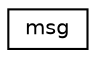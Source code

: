 digraph G
{
  edge [fontname="Helvetica",fontsize="10",labelfontname="Helvetica",labelfontsize="10"];
  node [fontname="Helvetica",fontsize="10",shape=record];
  rankdir="LR";
  Node1 [label="msg",height=0.2,width=0.4,color="black", fillcolor="white", style="filled",URL="$structmsg.html"];
}

